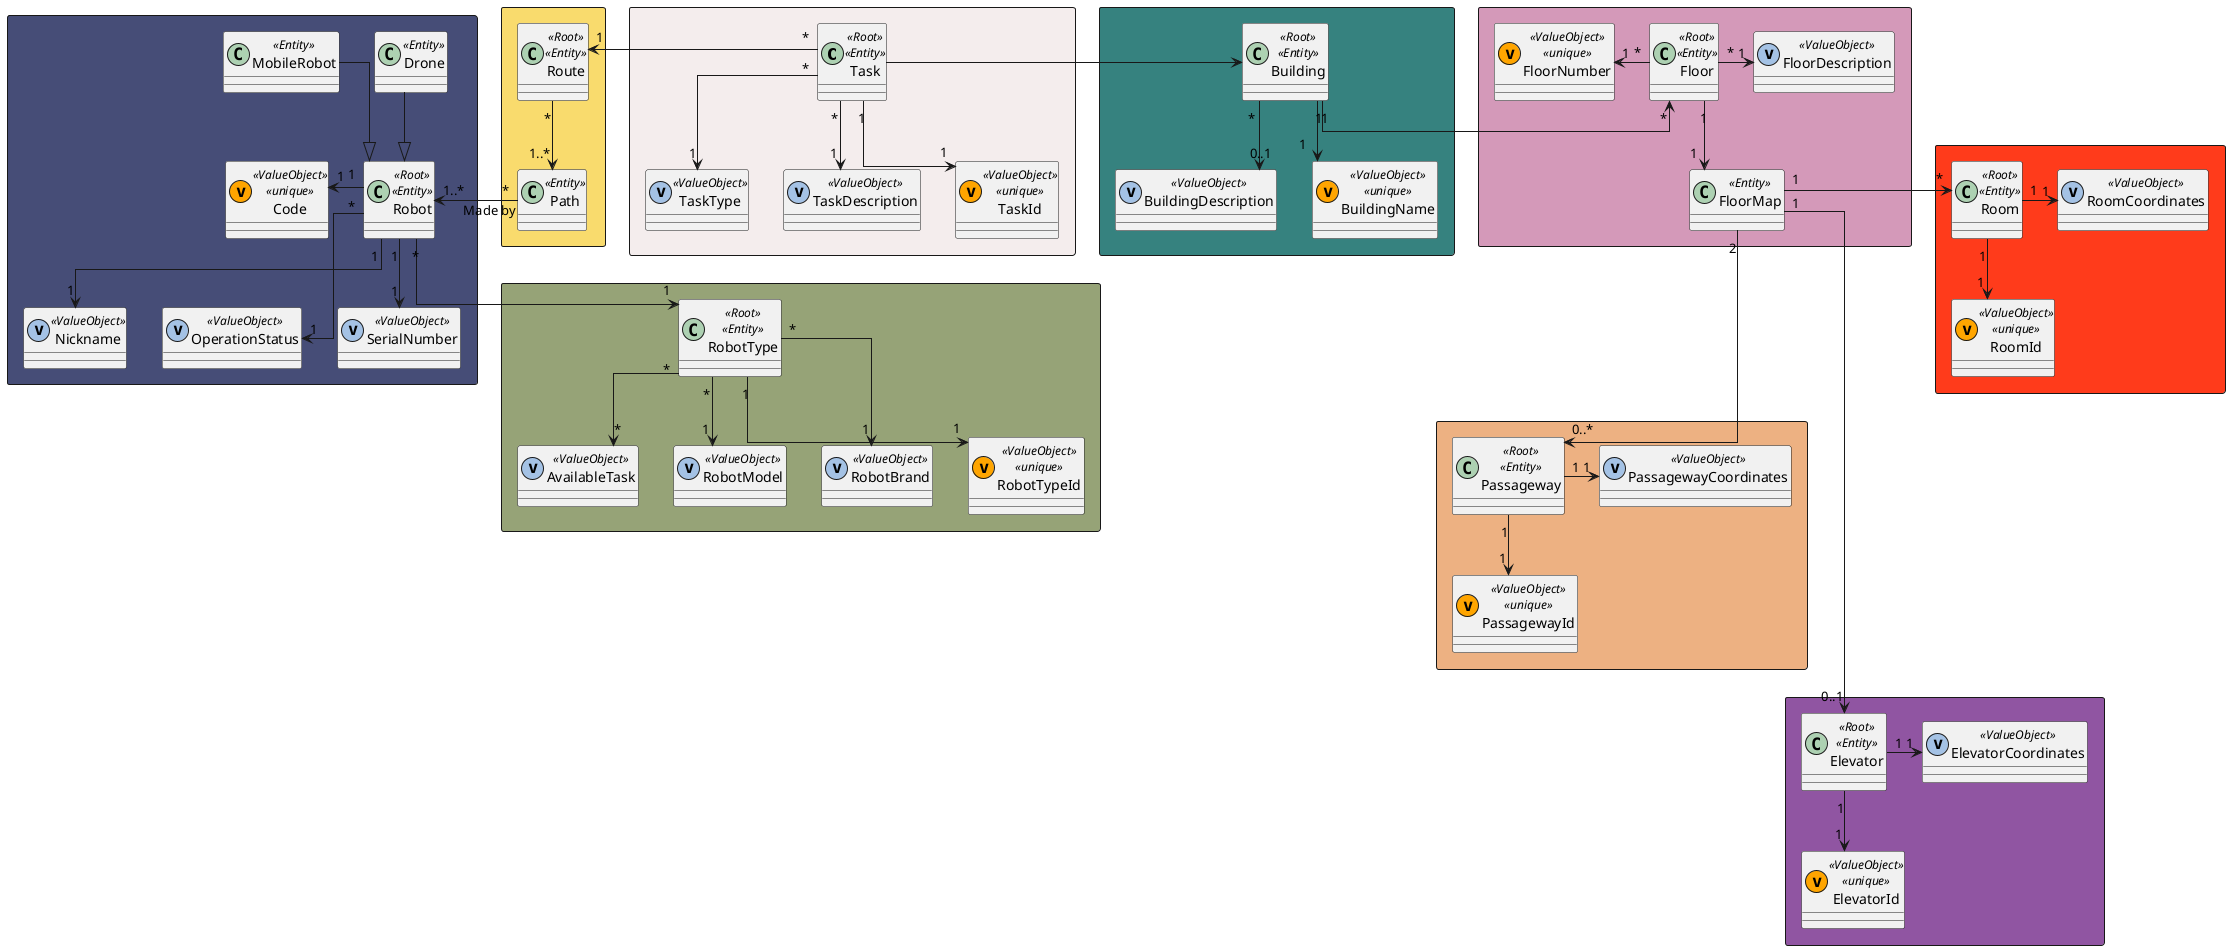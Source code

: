 @startuml domain

skinparam linetype ortho


'========================================================
rectangle #F4EDED{
class Task << Root >> << Entity >>
class TaskType << (v,#A4C2E5) ValueObject >>
class TaskDescription << (v,#A4C2E5) ValueObject >>
class TaskId << (v,orange) ValueObject >> << unique >>

}
'========================================================
rectangle #F9DB6D{
class Route << Root >> << Entity >>
class Path << Entity >>
}
'========================================================
rectangle #464D77{
class Robot << Root >> << Entity >>
class Drone  << Entity >>
class MobileRobot  << Entity >>

class Code  << (v,orange) ValueObject >> << unique >>
class Nickname  << (v,#A4C2E5) ValueObject >>
class OperationStatus  << (v,#A4C2E5) ValueObject >>
class SerialNumber  << (v,#A4C2E5) ValueObject >>
}
'========================================================
rectangle #96A377{
class RobotType << Root >> << Entity >>
class AvailableTask  << (v,#A4C2E5) ValueObject >>
class RobotModel  << (v,#A4C2E5) ValueObject >>
class RobotBrand  << (v,#A4C2E5) ValueObject >>
class RobotTypeId << (v,orange) ValueObject >> << unique >>

}
'========================================================
rectangle #36827F{
class Building  << Root >> << Entity >>
class BuildingDescription  << (v,#A4C2E5) ValueObject >>
class BuildingName  << (v,orange) ValueObject >> << unique >>
}
'========================================================
rectangle #FF3B1B{
class Room << Root >> << Entity >>
class RoomId << (v,orange) ValueObject >> << unique >>
class RoomCoordinates << (v,#A4C2E5) ValueObject >>
}
'========================================================
rectangle #EDB182{
class Passageway  << Root >> << Entity >>
class PassagewayId  << (v,orange) ValueObject >> << unique >>
class PassagewayCoordinates << (v,#A4C2E5) ValueObject >>
}
'========================================================
rectangle #9055A2{
class Elevator  << Root >> << Entity >>
class ElevatorId  << (v,orange) ValueObject >> << unique >>
class ElevatorCoordinates << (v,#A4C2E5) ValueObject >>
}

'========================================================
rectangle #D499B9{
class Floor  << Root >> << Entity >>
class FloorNumber  << (v,orange) ValueObject >> << unique >>
class FloorDescription  << (v,#A4C2E5) ValueObject >>
class FloorMap  << Entity >>

}

'========================================================


Robot <|-u- MobileRobot
Robot <|-u- Drone
Robot "1"-l->"1" Code
Robot "*"-->"1" RobotType
Robot "*"-d->"1" OperationStatus
Robot "1"-->"1" Nickname
Robot "1"-->"1" SerialNumber

RobotType "*"-->"1" RobotModel
RobotType "*"-->"1" RobotBrand
RobotType "*"-->"*" AvailableTask
RobotType "1"-->"1" RobotTypeId


Task "*"-l>"1" Route
Task "*"-->"1" TaskType
Task "*"-->"1" TaskDescription
Task -> Building
Task "1"-->"1" TaskId

Route "*"-->"1..*" Path
Path "*"-r-->"1..*" Robot : "Made by"



Elevator "1"-d->"1" ElevatorId
Elevator "1"->"1" ElevatorCoordinates

Building "1"->"*" Floor
Building "*"-->"0..1" BuildingDescription
Building "1"-->"1" BuildingName

Room "1"-d->"1" RoomId
Room "1"->"1" RoomCoordinates

Passageway "1"-d->"1" PassagewayId
Passageway "1"->"1" PassagewayCoordinates


Floor "1"-d->"1" FloorMap
Floor "*"-u>"1" FloorNumber
Floor "*"->"1" FloorDescription

FloorMap "2"--->"0..*" Passageway
FloorMap "1"-d---->"0..1" Elevator
FloorMap "1"->"*" Room

@enduml
